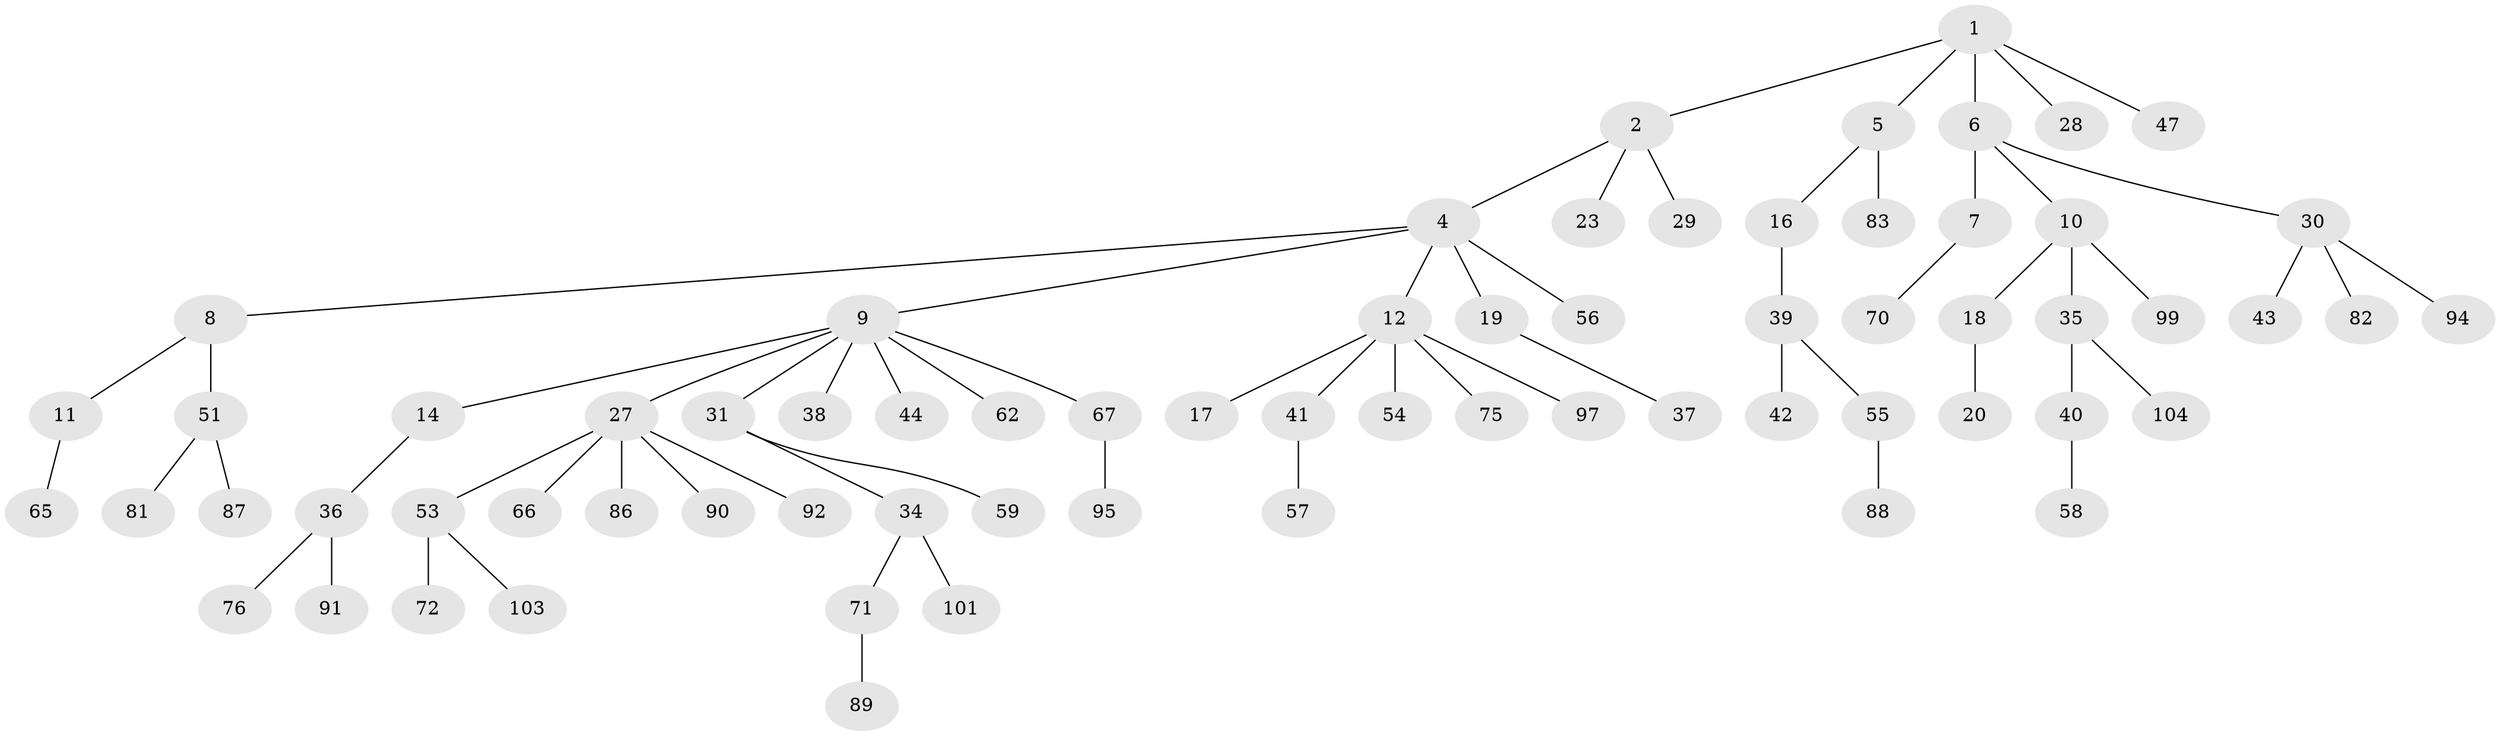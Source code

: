 // original degree distribution, {3: 0.11428571428571428, 5: 0.01904761904761905, 4: 0.08571428571428572, 7: 0.009523809523809525, 2: 0.26666666666666666, 6: 0.01904761904761905, 1: 0.4857142857142857}
// Generated by graph-tools (version 1.1) at 2025/42/03/06/25 10:42:02]
// undirected, 69 vertices, 68 edges
graph export_dot {
graph [start="1"]
  node [color=gray90,style=filled];
  1 [super="+3"];
  2 [super="+77"];
  4 [super="+21"];
  5 [super="+24"];
  6 [super="+100"];
  7 [super="+13"];
  8 [super="+60"];
  9 [super="+25"];
  10 [super="+15"];
  11 [super="+22"];
  12 [super="+26"];
  14;
  16;
  17 [super="+68"];
  18 [super="+32"];
  19;
  20 [super="+45"];
  23;
  27 [super="+48"];
  28 [super="+73"];
  29;
  30 [super="+33"];
  31 [super="+102"];
  34 [super="+61"];
  35 [super="+85"];
  36 [super="+52"];
  37 [super="+49"];
  38 [super="+63"];
  39 [super="+46"];
  40 [super="+50"];
  41;
  42;
  43;
  44;
  47 [super="+78"];
  51 [super="+64"];
  53 [super="+96"];
  54;
  55 [super="+74"];
  56;
  57;
  58;
  59;
  62 [super="+93"];
  65;
  66;
  67 [super="+69"];
  70 [super="+79"];
  71 [super="+80"];
  72;
  75;
  76 [super="+84"];
  81;
  82;
  83;
  86;
  87;
  88;
  89;
  90;
  91;
  92 [super="+98"];
  94 [super="+105"];
  95;
  97;
  99;
  101;
  103;
  104;
  1 -- 2;
  1 -- 28;
  1 -- 5;
  1 -- 6;
  1 -- 47;
  2 -- 4;
  2 -- 23;
  2 -- 29;
  4 -- 8;
  4 -- 9;
  4 -- 12;
  4 -- 19;
  4 -- 56;
  5 -- 16;
  5 -- 83;
  6 -- 7;
  6 -- 10;
  6 -- 30;
  7 -- 70;
  8 -- 11;
  8 -- 51;
  9 -- 14;
  9 -- 31;
  9 -- 38;
  9 -- 67;
  9 -- 27;
  9 -- 44;
  9 -- 62;
  10 -- 18;
  10 -- 35;
  10 -- 99;
  11 -- 65;
  12 -- 17;
  12 -- 41;
  12 -- 54;
  12 -- 97;
  12 -- 75;
  14 -- 36;
  16 -- 39;
  18 -- 20;
  19 -- 37;
  27 -- 90;
  27 -- 92;
  27 -- 66;
  27 -- 53;
  27 -- 86;
  30 -- 43;
  30 -- 94;
  30 -- 82;
  31 -- 34;
  31 -- 59;
  34 -- 101;
  34 -- 71;
  35 -- 40;
  35 -- 104;
  36 -- 76;
  36 -- 91;
  39 -- 42;
  39 -- 55;
  40 -- 58;
  41 -- 57;
  51 -- 81;
  51 -- 87;
  53 -- 72;
  53 -- 103;
  55 -- 88;
  67 -- 95;
  71 -- 89;
}

